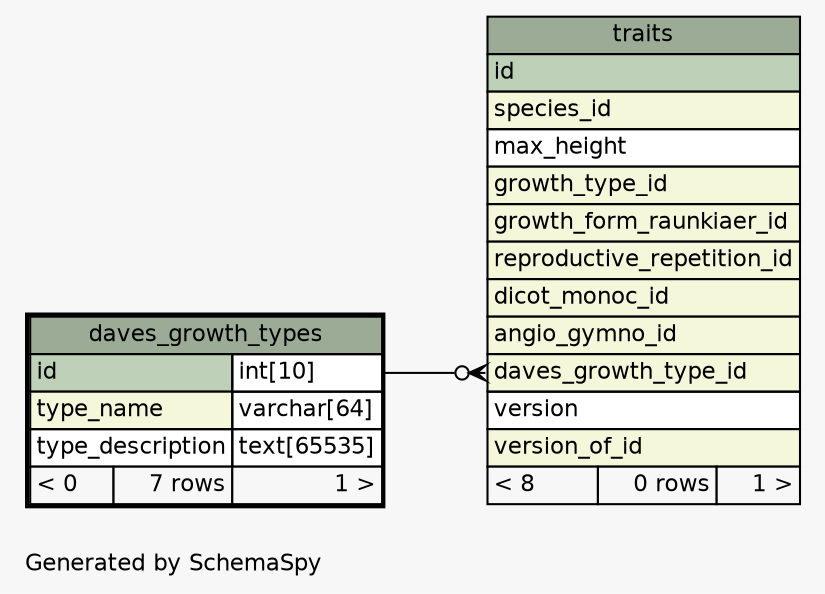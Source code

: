 // dot 2.38.0 on Linux 4.4.0-42-generic
// SchemaSpy rev 590
digraph "oneDegreeRelationshipsDiagram" {
  graph [
    rankdir="RL"
    bgcolor="#f7f7f7"
    label="\nGenerated by SchemaSpy"
    labeljust="l"
    nodesep="0.18"
    ranksep="0.46"
    fontname="Helvetica"
    fontsize="11"
  ];
  node [
    fontname="Helvetica"
    fontsize="11"
    shape="plaintext"
  ];
  edge [
    arrowsize="0.8"
  ];
  "traits":"daves_growth_type_id":w -> "daves_growth_types":"id.type":e [arrowhead=none dir=back arrowtail=crowodot];
  "daves_growth_types" [
    label=<
    <TABLE BORDER="2" CELLBORDER="1" CELLSPACING="0" BGCOLOR="#ffffff">
      <TR><TD COLSPAN="3" BGCOLOR="#9bab96" ALIGN="CENTER">daves_growth_types</TD></TR>
      <TR><TD PORT="id" COLSPAN="2" BGCOLOR="#bed1b8" ALIGN="LEFT">id</TD><TD PORT="id.type" ALIGN="LEFT">int[10]</TD></TR>
      <TR><TD PORT="type_name" COLSPAN="2" BGCOLOR="#f4f7da" ALIGN="LEFT">type_name</TD><TD PORT="type_name.type" ALIGN="LEFT">varchar[64]</TD></TR>
      <TR><TD PORT="type_description" COLSPAN="2" ALIGN="LEFT">type_description</TD><TD PORT="type_description.type" ALIGN="LEFT">text[65535]</TD></TR>
      <TR><TD ALIGN="LEFT" BGCOLOR="#f7f7f7">&lt; 0</TD><TD ALIGN="RIGHT" BGCOLOR="#f7f7f7">7 rows</TD><TD ALIGN="RIGHT" BGCOLOR="#f7f7f7">1 &gt;</TD></TR>
    </TABLE>>
    URL="daves_growth_types.html"
    tooltip="daves_growth_types"
  ];
  "traits" [
    label=<
    <TABLE BORDER="0" CELLBORDER="1" CELLSPACING="0" BGCOLOR="#ffffff">
      <TR><TD COLSPAN="3" BGCOLOR="#9bab96" ALIGN="CENTER">traits</TD></TR>
      <TR><TD PORT="id" COLSPAN="3" BGCOLOR="#bed1b8" ALIGN="LEFT">id</TD></TR>
      <TR><TD PORT="species_id" COLSPAN="3" BGCOLOR="#f4f7da" ALIGN="LEFT">species_id</TD></TR>
      <TR><TD PORT="max_height" COLSPAN="3" ALIGN="LEFT">max_height</TD></TR>
      <TR><TD PORT="growth_type_id" COLSPAN="3" BGCOLOR="#f4f7da" ALIGN="LEFT">growth_type_id</TD></TR>
      <TR><TD PORT="growth_form_raunkiaer_id" COLSPAN="3" BGCOLOR="#f4f7da" ALIGN="LEFT">growth_form_raunkiaer_id</TD></TR>
      <TR><TD PORT="reproductive_repetition_id" COLSPAN="3" BGCOLOR="#f4f7da" ALIGN="LEFT">reproductive_repetition_id</TD></TR>
      <TR><TD PORT="dicot_monoc_id" COLSPAN="3" BGCOLOR="#f4f7da" ALIGN="LEFT">dicot_monoc_id</TD></TR>
      <TR><TD PORT="angio_gymno_id" COLSPAN="3" BGCOLOR="#f4f7da" ALIGN="LEFT">angio_gymno_id</TD></TR>
      <TR><TD PORT="daves_growth_type_id" COLSPAN="3" BGCOLOR="#f4f7da" ALIGN="LEFT">daves_growth_type_id</TD></TR>
      <TR><TD PORT="version" COLSPAN="3" ALIGN="LEFT">version</TD></TR>
      <TR><TD PORT="version_of_id" COLSPAN="3" BGCOLOR="#f4f7da" ALIGN="LEFT">version_of_id</TD></TR>
      <TR><TD ALIGN="LEFT" BGCOLOR="#f7f7f7">&lt; 8</TD><TD ALIGN="RIGHT" BGCOLOR="#f7f7f7">0 rows</TD><TD ALIGN="RIGHT" BGCOLOR="#f7f7f7">1 &gt;</TD></TR>
    </TABLE>>
    URL="traits.html"
    tooltip="traits"
  ];
}
